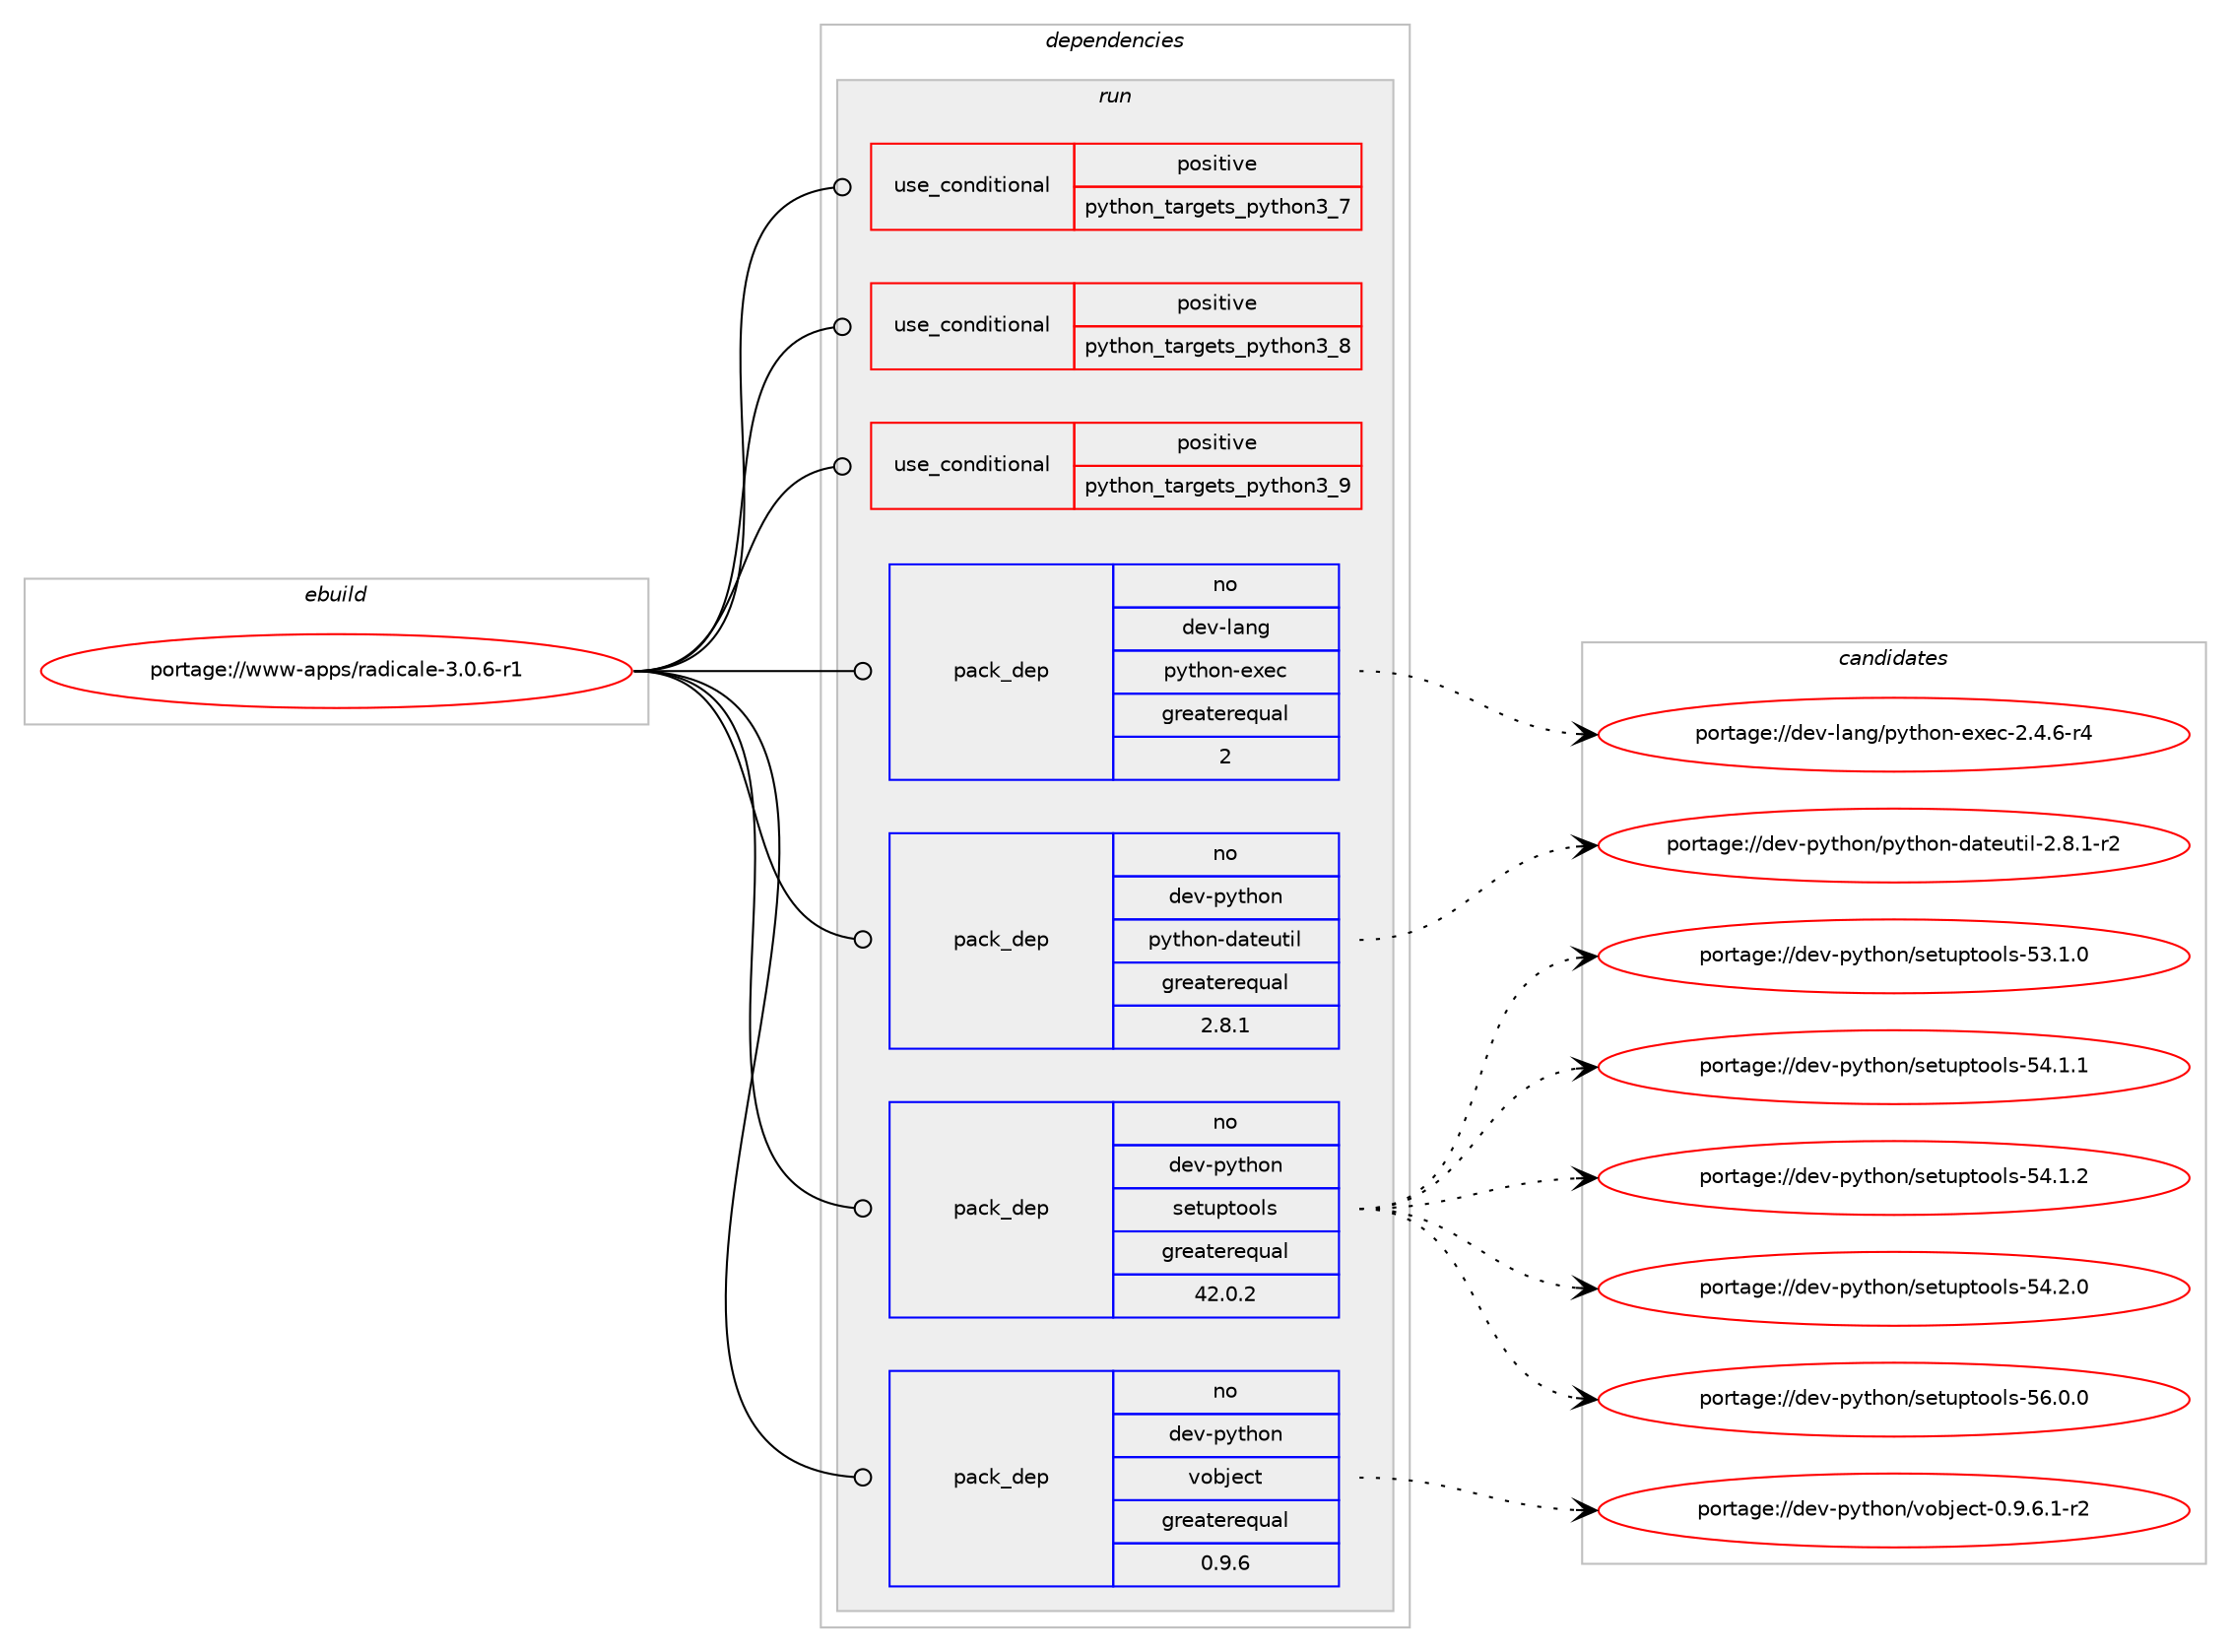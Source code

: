 digraph prolog {

# *************
# Graph options
# *************

newrank=true;
concentrate=true;
compound=true;
graph [rankdir=LR,fontname=Helvetica,fontsize=10,ranksep=1.5];#, ranksep=2.5, nodesep=0.2];
edge  [arrowhead=vee];
node  [fontname=Helvetica,fontsize=10];

# **********
# The ebuild
# **********

subgraph cluster_leftcol {
color=gray;
rank=same;
label=<<i>ebuild</i>>;
id [label="portage://www-apps/radicale-3.0.6-r1", color=red, width=4, href="../www-apps/radicale-3.0.6-r1.svg"];
}

# ****************
# The dependencies
# ****************

subgraph cluster_midcol {
color=gray;
label=<<i>dependencies</i>>;
subgraph cluster_compile {
fillcolor="#eeeeee";
style=filled;
label=<<i>compile</i>>;
}
subgraph cluster_compileandrun {
fillcolor="#eeeeee";
style=filled;
label=<<i>compile and run</i>>;
}
subgraph cluster_run {
fillcolor="#eeeeee";
style=filled;
label=<<i>run</i>>;
subgraph cond1166 {
dependency2845 [label=<<TABLE BORDER="0" CELLBORDER="1" CELLSPACING="0" CELLPADDING="4"><TR><TD ROWSPAN="3" CELLPADDING="10">use_conditional</TD></TR><TR><TD>positive</TD></TR><TR><TD>python_targets_python3_7</TD></TR></TABLE>>, shape=none, color=red];
# *** BEGIN UNKNOWN DEPENDENCY TYPE (TODO) ***
# dependency2845 -> package_dependency(portage://www-apps/radicale-3.0.6-r1,run,no,dev-lang,python,none,[,,],[slot(3.7)],[])
# *** END UNKNOWN DEPENDENCY TYPE (TODO) ***

}
id:e -> dependency2845:w [weight=20,style="solid",arrowhead="odot"];
subgraph cond1167 {
dependency2846 [label=<<TABLE BORDER="0" CELLBORDER="1" CELLSPACING="0" CELLPADDING="4"><TR><TD ROWSPAN="3" CELLPADDING="10">use_conditional</TD></TR><TR><TD>positive</TD></TR><TR><TD>python_targets_python3_8</TD></TR></TABLE>>, shape=none, color=red];
# *** BEGIN UNKNOWN DEPENDENCY TYPE (TODO) ***
# dependency2846 -> package_dependency(portage://www-apps/radicale-3.0.6-r1,run,no,dev-lang,python,none,[,,],[slot(3.8)],[])
# *** END UNKNOWN DEPENDENCY TYPE (TODO) ***

}
id:e -> dependency2846:w [weight=20,style="solid",arrowhead="odot"];
subgraph cond1168 {
dependency2847 [label=<<TABLE BORDER="0" CELLBORDER="1" CELLSPACING="0" CELLPADDING="4"><TR><TD ROWSPAN="3" CELLPADDING="10">use_conditional</TD></TR><TR><TD>positive</TD></TR><TR><TD>python_targets_python3_9</TD></TR></TABLE>>, shape=none, color=red];
# *** BEGIN UNKNOWN DEPENDENCY TYPE (TODO) ***
# dependency2847 -> package_dependency(portage://www-apps/radicale-3.0.6-r1,run,no,dev-lang,python,none,[,,],[slot(3.9)],[])
# *** END UNKNOWN DEPENDENCY TYPE (TODO) ***

}
id:e -> dependency2847:w [weight=20,style="solid",arrowhead="odot"];
# *** BEGIN UNKNOWN DEPENDENCY TYPE (TODO) ***
# id -> package_dependency(portage://www-apps/radicale-3.0.6-r1,run,no,acct-group,radicale,none,[,,],[],[])
# *** END UNKNOWN DEPENDENCY TYPE (TODO) ***

# *** BEGIN UNKNOWN DEPENDENCY TYPE (TODO) ***
# id -> package_dependency(portage://www-apps/radicale-3.0.6-r1,run,no,acct-user,radicale,none,[,,],[],[])
# *** END UNKNOWN DEPENDENCY TYPE (TODO) ***

subgraph pack1612 {
dependency2848 [label=<<TABLE BORDER="0" CELLBORDER="1" CELLSPACING="0" CELLPADDING="4" WIDTH="220"><TR><TD ROWSPAN="6" CELLPADDING="30">pack_dep</TD></TR><TR><TD WIDTH="110">no</TD></TR><TR><TD>dev-lang</TD></TR><TR><TD>python-exec</TD></TR><TR><TD>greaterequal</TD></TR><TR><TD>2</TD></TR></TABLE>>, shape=none, color=blue];
}
id:e -> dependency2848:w [weight=20,style="solid",arrowhead="odot"];
# *** BEGIN UNKNOWN DEPENDENCY TYPE (TODO) ***
# id -> package_dependency(portage://www-apps/radicale-3.0.6-r1,run,no,dev-python,defusedxml,none,[,,],[],[])
# *** END UNKNOWN DEPENDENCY TYPE (TODO) ***

# *** BEGIN UNKNOWN DEPENDENCY TYPE (TODO) ***
# id -> package_dependency(portage://www-apps/radicale-3.0.6-r1,run,no,dev-python,passlib,none,[,,],[],[use(enable(bcrypt),none),use(optenable(python_targets_python3_7),negative),use(optenable(python_targets_python3_8),negative),use(optenable(python_targets_python3_9),negative),use(disable(python_single_target_python3_7),negative),use(disable(python_single_target_python3_8),negative),use(disable(python_single_target_python3_9),negative)])
# *** END UNKNOWN DEPENDENCY TYPE (TODO) ***

subgraph pack1613 {
dependency2849 [label=<<TABLE BORDER="0" CELLBORDER="1" CELLSPACING="0" CELLPADDING="4" WIDTH="220"><TR><TD ROWSPAN="6" CELLPADDING="30">pack_dep</TD></TR><TR><TD WIDTH="110">no</TD></TR><TR><TD>dev-python</TD></TR><TR><TD>python-dateutil</TD></TR><TR><TD>greaterequal</TD></TR><TR><TD>2.8.1</TD></TR></TABLE>>, shape=none, color=blue];
}
id:e -> dependency2849:w [weight=20,style="solid",arrowhead="odot"];
subgraph pack1614 {
dependency2850 [label=<<TABLE BORDER="0" CELLBORDER="1" CELLSPACING="0" CELLPADDING="4" WIDTH="220"><TR><TD ROWSPAN="6" CELLPADDING="30">pack_dep</TD></TR><TR><TD WIDTH="110">no</TD></TR><TR><TD>dev-python</TD></TR><TR><TD>setuptools</TD></TR><TR><TD>greaterequal</TD></TR><TR><TD>42.0.2</TD></TR></TABLE>>, shape=none, color=blue];
}
id:e -> dependency2850:w [weight=20,style="solid",arrowhead="odot"];
subgraph pack1615 {
dependency2851 [label=<<TABLE BORDER="0" CELLBORDER="1" CELLSPACING="0" CELLPADDING="4" WIDTH="220"><TR><TD ROWSPAN="6" CELLPADDING="30">pack_dep</TD></TR><TR><TD WIDTH="110">no</TD></TR><TR><TD>dev-python</TD></TR><TR><TD>vobject</TD></TR><TR><TD>greaterequal</TD></TR><TR><TD>0.9.6</TD></TR></TABLE>>, shape=none, color=blue];
}
id:e -> dependency2851:w [weight=20,style="solid",arrowhead="odot"];
# *** BEGIN UNKNOWN DEPENDENCY TYPE (TODO) ***
# id -> package_dependency(portage://www-apps/radicale-3.0.6-r1,run,no,sys-apps,util-linux,none,[,,],[],[])
# *** END UNKNOWN DEPENDENCY TYPE (TODO) ***

}
}

# **************
# The candidates
# **************

subgraph cluster_choices {
rank=same;
color=gray;
label=<<i>candidates</i>>;

subgraph choice1612 {
color=black;
nodesep=1;
choice10010111845108971101034711212111610411111045101120101994550465246544511452 [label="portage://dev-lang/python-exec-2.4.6-r4", color=red, width=4,href="../dev-lang/python-exec-2.4.6-r4.svg"];
dependency2848:e -> choice10010111845108971101034711212111610411111045101120101994550465246544511452:w [style=dotted,weight="100"];
}
subgraph choice1613 {
color=black;
nodesep=1;
choice100101118451121211161041111104711212111610411111045100971161011171161051084550465646494511450 [label="portage://dev-python/python-dateutil-2.8.1-r2", color=red, width=4,href="../dev-python/python-dateutil-2.8.1-r2.svg"];
dependency2849:e -> choice100101118451121211161041111104711212111610411111045100971161011171161051084550465646494511450:w [style=dotted,weight="100"];
}
subgraph choice1614 {
color=black;
nodesep=1;
choice100101118451121211161041111104711510111611711211611111110811545535146494648 [label="portage://dev-python/setuptools-53.1.0", color=red, width=4,href="../dev-python/setuptools-53.1.0.svg"];
choice100101118451121211161041111104711510111611711211611111110811545535246494649 [label="portage://dev-python/setuptools-54.1.1", color=red, width=4,href="../dev-python/setuptools-54.1.1.svg"];
choice100101118451121211161041111104711510111611711211611111110811545535246494650 [label="portage://dev-python/setuptools-54.1.2", color=red, width=4,href="../dev-python/setuptools-54.1.2.svg"];
choice100101118451121211161041111104711510111611711211611111110811545535246504648 [label="portage://dev-python/setuptools-54.2.0", color=red, width=4,href="../dev-python/setuptools-54.2.0.svg"];
choice100101118451121211161041111104711510111611711211611111110811545535446484648 [label="portage://dev-python/setuptools-56.0.0", color=red, width=4,href="../dev-python/setuptools-56.0.0.svg"];
dependency2850:e -> choice100101118451121211161041111104711510111611711211611111110811545535146494648:w [style=dotted,weight="100"];
dependency2850:e -> choice100101118451121211161041111104711510111611711211611111110811545535246494649:w [style=dotted,weight="100"];
dependency2850:e -> choice100101118451121211161041111104711510111611711211611111110811545535246494650:w [style=dotted,weight="100"];
dependency2850:e -> choice100101118451121211161041111104711510111611711211611111110811545535246504648:w [style=dotted,weight="100"];
dependency2850:e -> choice100101118451121211161041111104711510111611711211611111110811545535446484648:w [style=dotted,weight="100"];
}
subgraph choice1615 {
color=black;
nodesep=1;
choice1001011184511212111610411111047118111981061019911645484657465446494511450 [label="portage://dev-python/vobject-0.9.6.1-r2", color=red, width=4,href="../dev-python/vobject-0.9.6.1-r2.svg"];
dependency2851:e -> choice1001011184511212111610411111047118111981061019911645484657465446494511450:w [style=dotted,weight="100"];
}
}

}
